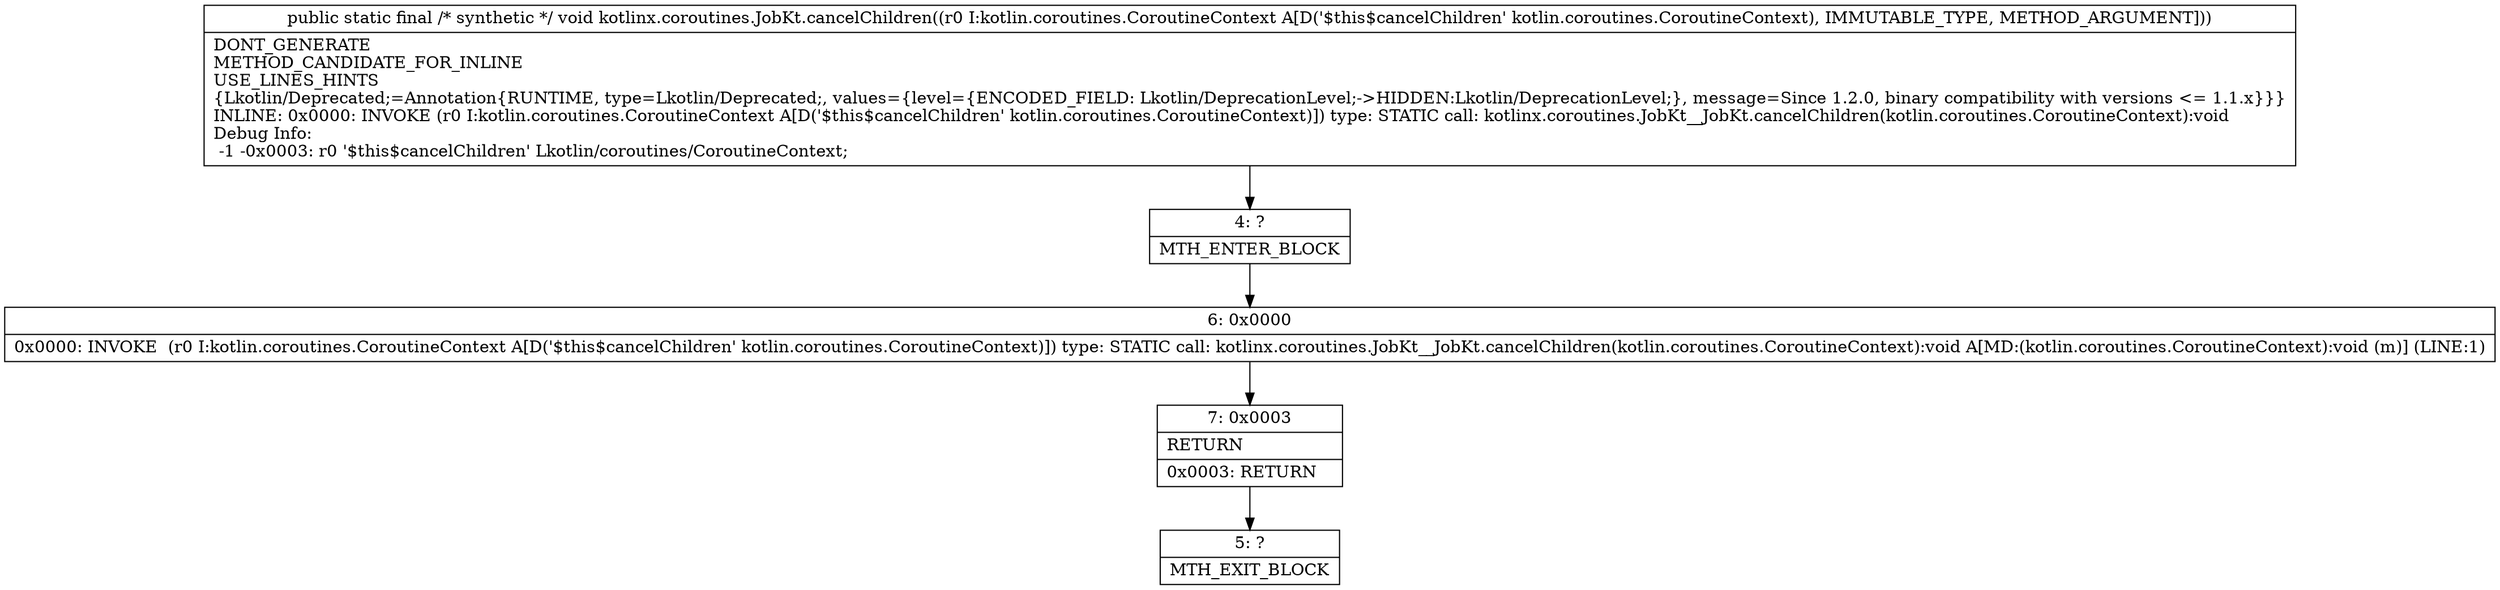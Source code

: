 digraph "CFG forkotlinx.coroutines.JobKt.cancelChildren(Lkotlin\/coroutines\/CoroutineContext;)V" {
Node_4 [shape=record,label="{4\:\ ?|MTH_ENTER_BLOCK\l}"];
Node_6 [shape=record,label="{6\:\ 0x0000|0x0000: INVOKE  (r0 I:kotlin.coroutines.CoroutineContext A[D('$this$cancelChildren' kotlin.coroutines.CoroutineContext)]) type: STATIC call: kotlinx.coroutines.JobKt__JobKt.cancelChildren(kotlin.coroutines.CoroutineContext):void A[MD:(kotlin.coroutines.CoroutineContext):void (m)] (LINE:1)\l}"];
Node_7 [shape=record,label="{7\:\ 0x0003|RETURN\l|0x0003: RETURN   \l}"];
Node_5 [shape=record,label="{5\:\ ?|MTH_EXIT_BLOCK\l}"];
MethodNode[shape=record,label="{public static final \/* synthetic *\/ void kotlinx.coroutines.JobKt.cancelChildren((r0 I:kotlin.coroutines.CoroutineContext A[D('$this$cancelChildren' kotlin.coroutines.CoroutineContext), IMMUTABLE_TYPE, METHOD_ARGUMENT]))  | DONT_GENERATE\lMETHOD_CANDIDATE_FOR_INLINE\lUSE_LINES_HINTS\l\{Lkotlin\/Deprecated;=Annotation\{RUNTIME, type=Lkotlin\/Deprecated;, values=\{level=\{ENCODED_FIELD: Lkotlin\/DeprecationLevel;\-\>HIDDEN:Lkotlin\/DeprecationLevel;\}, message=Since 1.2.0, binary compatibility with versions \<= 1.1.x\}\}\}\lINLINE: 0x0000: INVOKE  (r0 I:kotlin.coroutines.CoroutineContext A[D('$this$cancelChildren' kotlin.coroutines.CoroutineContext)]) type: STATIC call: kotlinx.coroutines.JobKt__JobKt.cancelChildren(kotlin.coroutines.CoroutineContext):void\lDebug Info:\l  \-1 \-0x0003: r0 '$this$cancelChildren' Lkotlin\/coroutines\/CoroutineContext;\l}"];
MethodNode -> Node_4;Node_4 -> Node_6;
Node_6 -> Node_7;
Node_7 -> Node_5;
}

